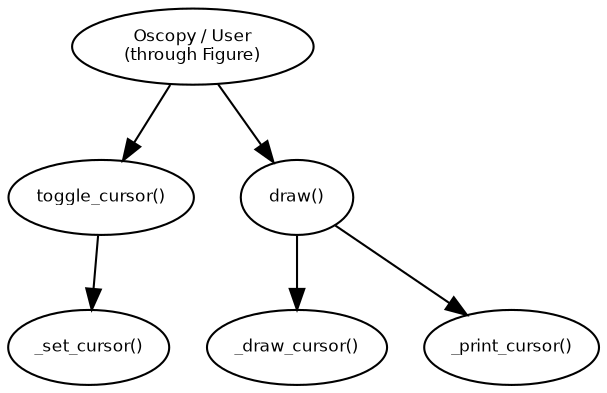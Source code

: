 digraph cursorinter {
	node [fontname="Helvetica",fontsize=8] ;
	rankdir=TB;
	User [label="Oscopy / User\n(through Figure)"];
	togglecurs [label="toggle_cursor()"];
	plot [label="draw()"];
	setcurs [label="_set_cursor()"] ;
	drawcurs [label="_draw_cursor()"] ;
	printcurs [label="_print_cursor()"] ;
	User -> togglecurs ;
	User -> plot ;
	togglecurs -> setcurs ;
	plot -> drawcurs ;
	plot -> printcurs ;
}